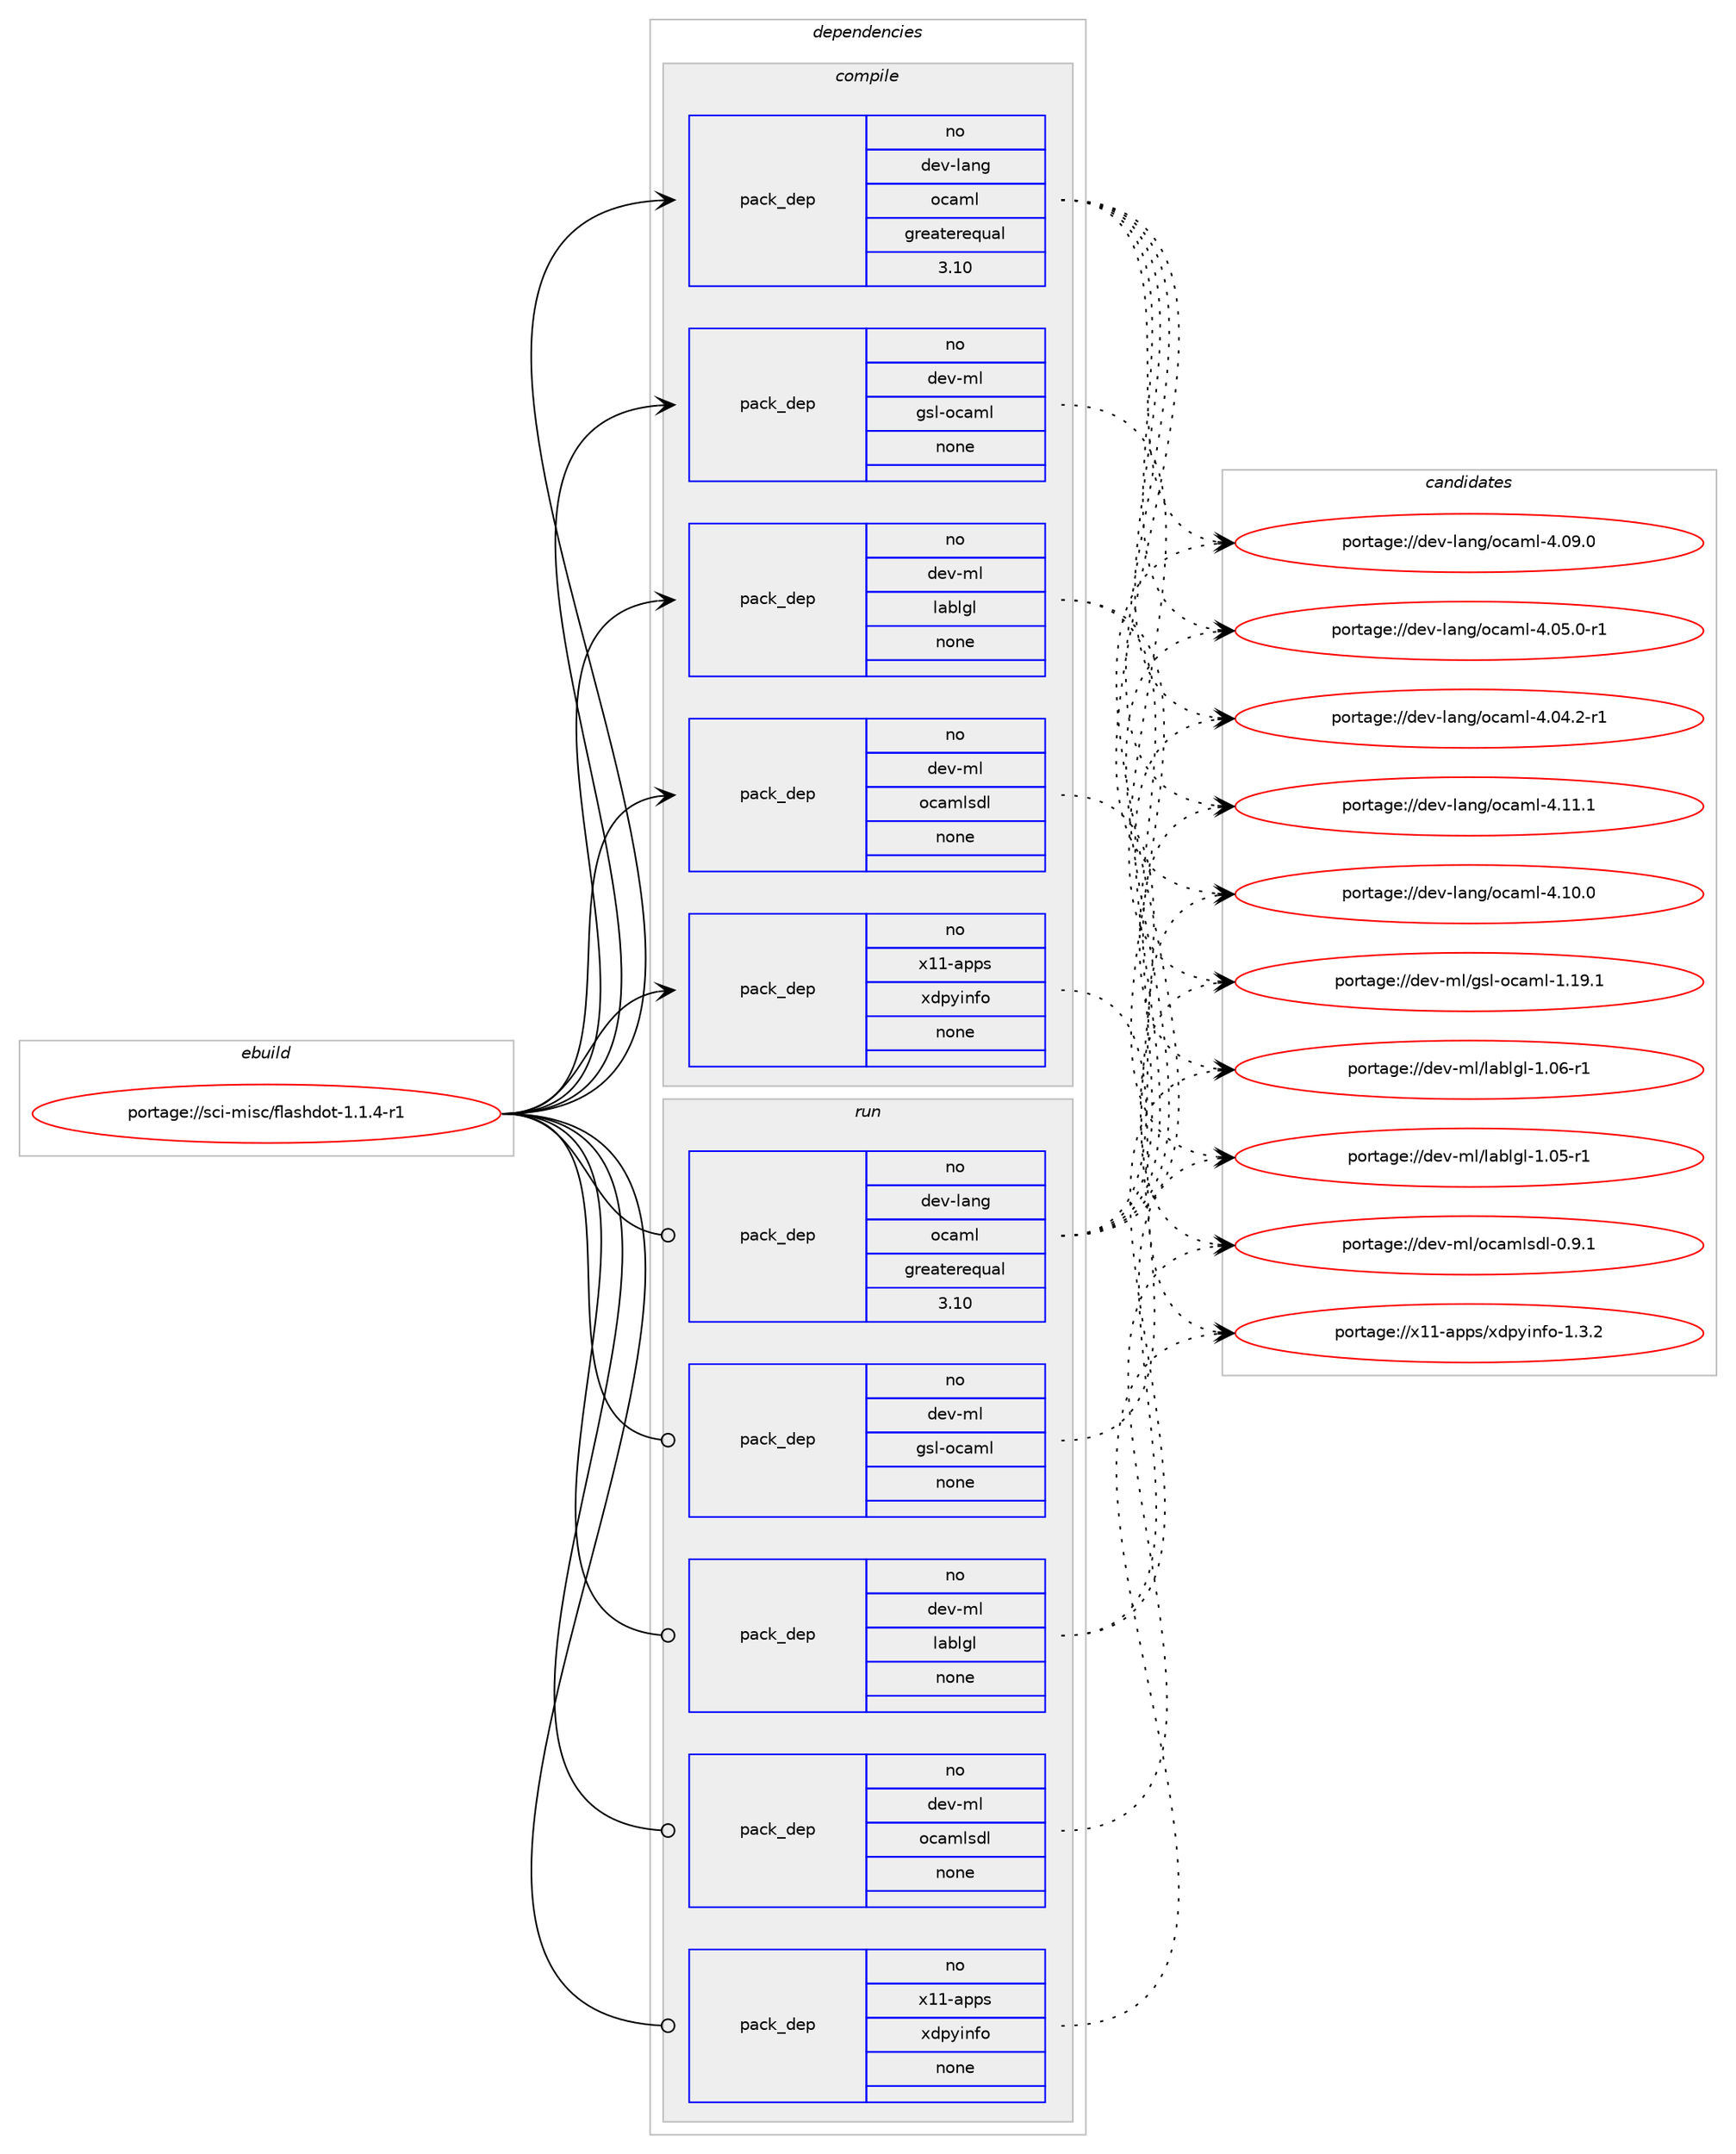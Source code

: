 digraph prolog {

# *************
# Graph options
# *************

newrank=true;
concentrate=true;
compound=true;
graph [rankdir=LR,fontname=Helvetica,fontsize=10,ranksep=1.5];#, ranksep=2.5, nodesep=0.2];
edge  [arrowhead=vee];
node  [fontname=Helvetica,fontsize=10];

# **********
# The ebuild
# **********

subgraph cluster_leftcol {
color=gray;
rank=same;
label=<<i>ebuild</i>>;
id [label="portage://sci-misc/flashdot-1.1.4-r1", color=red, width=4, href="../sci-misc/flashdot-1.1.4-r1.svg"];
}

# ****************
# The dependencies
# ****************

subgraph cluster_midcol {
color=gray;
label=<<i>dependencies</i>>;
subgraph cluster_compile {
fillcolor="#eeeeee";
style=filled;
label=<<i>compile</i>>;
subgraph pack1878 {
dependency2228 [label=<<TABLE BORDER="0" CELLBORDER="1" CELLSPACING="0" CELLPADDING="4" WIDTH="220"><TR><TD ROWSPAN="6" CELLPADDING="30">pack_dep</TD></TR><TR><TD WIDTH="110">no</TD></TR><TR><TD>dev-lang</TD></TR><TR><TD>ocaml</TD></TR><TR><TD>greaterequal</TD></TR><TR><TD>3.10</TD></TR></TABLE>>, shape=none, color=blue];
}
id:e -> dependency2228:w [weight=20,style="solid",arrowhead="vee"];
subgraph pack1879 {
dependency2229 [label=<<TABLE BORDER="0" CELLBORDER="1" CELLSPACING="0" CELLPADDING="4" WIDTH="220"><TR><TD ROWSPAN="6" CELLPADDING="30">pack_dep</TD></TR><TR><TD WIDTH="110">no</TD></TR><TR><TD>dev-ml</TD></TR><TR><TD>gsl-ocaml</TD></TR><TR><TD>none</TD></TR><TR><TD></TD></TR></TABLE>>, shape=none, color=blue];
}
id:e -> dependency2229:w [weight=20,style="solid",arrowhead="vee"];
subgraph pack1880 {
dependency2230 [label=<<TABLE BORDER="0" CELLBORDER="1" CELLSPACING="0" CELLPADDING="4" WIDTH="220"><TR><TD ROWSPAN="6" CELLPADDING="30">pack_dep</TD></TR><TR><TD WIDTH="110">no</TD></TR><TR><TD>dev-ml</TD></TR><TR><TD>lablgl</TD></TR><TR><TD>none</TD></TR><TR><TD></TD></TR></TABLE>>, shape=none, color=blue];
}
id:e -> dependency2230:w [weight=20,style="solid",arrowhead="vee"];
subgraph pack1881 {
dependency2231 [label=<<TABLE BORDER="0" CELLBORDER="1" CELLSPACING="0" CELLPADDING="4" WIDTH="220"><TR><TD ROWSPAN="6" CELLPADDING="30">pack_dep</TD></TR><TR><TD WIDTH="110">no</TD></TR><TR><TD>dev-ml</TD></TR><TR><TD>ocamlsdl</TD></TR><TR><TD>none</TD></TR><TR><TD></TD></TR></TABLE>>, shape=none, color=blue];
}
id:e -> dependency2231:w [weight=20,style="solid",arrowhead="vee"];
subgraph pack1882 {
dependency2232 [label=<<TABLE BORDER="0" CELLBORDER="1" CELLSPACING="0" CELLPADDING="4" WIDTH="220"><TR><TD ROWSPAN="6" CELLPADDING="30">pack_dep</TD></TR><TR><TD WIDTH="110">no</TD></TR><TR><TD>x11-apps</TD></TR><TR><TD>xdpyinfo</TD></TR><TR><TD>none</TD></TR><TR><TD></TD></TR></TABLE>>, shape=none, color=blue];
}
id:e -> dependency2232:w [weight=20,style="solid",arrowhead="vee"];
}
subgraph cluster_compileandrun {
fillcolor="#eeeeee";
style=filled;
label=<<i>compile and run</i>>;
}
subgraph cluster_run {
fillcolor="#eeeeee";
style=filled;
label=<<i>run</i>>;
subgraph pack1883 {
dependency2233 [label=<<TABLE BORDER="0" CELLBORDER="1" CELLSPACING="0" CELLPADDING="4" WIDTH="220"><TR><TD ROWSPAN="6" CELLPADDING="30">pack_dep</TD></TR><TR><TD WIDTH="110">no</TD></TR><TR><TD>dev-lang</TD></TR><TR><TD>ocaml</TD></TR><TR><TD>greaterequal</TD></TR><TR><TD>3.10</TD></TR></TABLE>>, shape=none, color=blue];
}
id:e -> dependency2233:w [weight=20,style="solid",arrowhead="odot"];
subgraph pack1884 {
dependency2234 [label=<<TABLE BORDER="0" CELLBORDER="1" CELLSPACING="0" CELLPADDING="4" WIDTH="220"><TR><TD ROWSPAN="6" CELLPADDING="30">pack_dep</TD></TR><TR><TD WIDTH="110">no</TD></TR><TR><TD>dev-ml</TD></TR><TR><TD>gsl-ocaml</TD></TR><TR><TD>none</TD></TR><TR><TD></TD></TR></TABLE>>, shape=none, color=blue];
}
id:e -> dependency2234:w [weight=20,style="solid",arrowhead="odot"];
subgraph pack1885 {
dependency2235 [label=<<TABLE BORDER="0" CELLBORDER="1" CELLSPACING="0" CELLPADDING="4" WIDTH="220"><TR><TD ROWSPAN="6" CELLPADDING="30">pack_dep</TD></TR><TR><TD WIDTH="110">no</TD></TR><TR><TD>dev-ml</TD></TR><TR><TD>lablgl</TD></TR><TR><TD>none</TD></TR><TR><TD></TD></TR></TABLE>>, shape=none, color=blue];
}
id:e -> dependency2235:w [weight=20,style="solid",arrowhead="odot"];
subgraph pack1886 {
dependency2236 [label=<<TABLE BORDER="0" CELLBORDER="1" CELLSPACING="0" CELLPADDING="4" WIDTH="220"><TR><TD ROWSPAN="6" CELLPADDING="30">pack_dep</TD></TR><TR><TD WIDTH="110">no</TD></TR><TR><TD>dev-ml</TD></TR><TR><TD>ocamlsdl</TD></TR><TR><TD>none</TD></TR><TR><TD></TD></TR></TABLE>>, shape=none, color=blue];
}
id:e -> dependency2236:w [weight=20,style="solid",arrowhead="odot"];
subgraph pack1887 {
dependency2237 [label=<<TABLE BORDER="0" CELLBORDER="1" CELLSPACING="0" CELLPADDING="4" WIDTH="220"><TR><TD ROWSPAN="6" CELLPADDING="30">pack_dep</TD></TR><TR><TD WIDTH="110">no</TD></TR><TR><TD>x11-apps</TD></TR><TR><TD>xdpyinfo</TD></TR><TR><TD>none</TD></TR><TR><TD></TD></TR></TABLE>>, shape=none, color=blue];
}
id:e -> dependency2237:w [weight=20,style="solid",arrowhead="odot"];
}
}

# **************
# The candidates
# **************

subgraph cluster_choices {
rank=same;
color=gray;
label=<<i>candidates</i>>;

subgraph choice1878 {
color=black;
nodesep=1;
choice100101118451089711010347111999710910845524649494649 [label="portage://dev-lang/ocaml-4.11.1", color=red, width=4,href="../dev-lang/ocaml-4.11.1.svg"];
choice100101118451089711010347111999710910845524649484648 [label="portage://dev-lang/ocaml-4.10.0", color=red, width=4,href="../dev-lang/ocaml-4.10.0.svg"];
choice100101118451089711010347111999710910845524648574648 [label="portage://dev-lang/ocaml-4.09.0", color=red, width=4,href="../dev-lang/ocaml-4.09.0.svg"];
choice1001011184510897110103471119997109108455246485346484511449 [label="portage://dev-lang/ocaml-4.05.0-r1", color=red, width=4,href="../dev-lang/ocaml-4.05.0-r1.svg"];
choice1001011184510897110103471119997109108455246485246504511449 [label="portage://dev-lang/ocaml-4.04.2-r1", color=red, width=4,href="../dev-lang/ocaml-4.04.2-r1.svg"];
dependency2228:e -> choice100101118451089711010347111999710910845524649494649:w [style=dotted,weight="100"];
dependency2228:e -> choice100101118451089711010347111999710910845524649484648:w [style=dotted,weight="100"];
dependency2228:e -> choice100101118451089711010347111999710910845524648574648:w [style=dotted,weight="100"];
dependency2228:e -> choice1001011184510897110103471119997109108455246485346484511449:w [style=dotted,weight="100"];
dependency2228:e -> choice1001011184510897110103471119997109108455246485246504511449:w [style=dotted,weight="100"];
}
subgraph choice1879 {
color=black;
nodesep=1;
choice100101118451091084710311510845111999710910845494649574649 [label="portage://dev-ml/gsl-ocaml-1.19.1", color=red, width=4,href="../dev-ml/gsl-ocaml-1.19.1.svg"];
dependency2229:e -> choice100101118451091084710311510845111999710910845494649574649:w [style=dotted,weight="100"];
}
subgraph choice1880 {
color=black;
nodesep=1;
choice1001011184510910847108979810810310845494648544511449 [label="portage://dev-ml/lablgl-1.06-r1", color=red, width=4,href="../dev-ml/lablgl-1.06-r1.svg"];
choice1001011184510910847108979810810310845494648534511449 [label="portage://dev-ml/lablgl-1.05-r1", color=red, width=4,href="../dev-ml/lablgl-1.05-r1.svg"];
dependency2230:e -> choice1001011184510910847108979810810310845494648544511449:w [style=dotted,weight="100"];
dependency2230:e -> choice1001011184510910847108979810810310845494648534511449:w [style=dotted,weight="100"];
}
subgraph choice1881 {
color=black;
nodesep=1;
choice10010111845109108471119997109108115100108454846574649 [label="portage://dev-ml/ocamlsdl-0.9.1", color=red, width=4,href="../dev-ml/ocamlsdl-0.9.1.svg"];
dependency2231:e -> choice10010111845109108471119997109108115100108454846574649:w [style=dotted,weight="100"];
}
subgraph choice1882 {
color=black;
nodesep=1;
choice1204949459711211211547120100112121105110102111454946514650 [label="portage://x11-apps/xdpyinfo-1.3.2", color=red, width=4,href="../x11-apps/xdpyinfo-1.3.2.svg"];
dependency2232:e -> choice1204949459711211211547120100112121105110102111454946514650:w [style=dotted,weight="100"];
}
subgraph choice1883 {
color=black;
nodesep=1;
choice100101118451089711010347111999710910845524649494649 [label="portage://dev-lang/ocaml-4.11.1", color=red, width=4,href="../dev-lang/ocaml-4.11.1.svg"];
choice100101118451089711010347111999710910845524649484648 [label="portage://dev-lang/ocaml-4.10.0", color=red, width=4,href="../dev-lang/ocaml-4.10.0.svg"];
choice100101118451089711010347111999710910845524648574648 [label="portage://dev-lang/ocaml-4.09.0", color=red, width=4,href="../dev-lang/ocaml-4.09.0.svg"];
choice1001011184510897110103471119997109108455246485346484511449 [label="portage://dev-lang/ocaml-4.05.0-r1", color=red, width=4,href="../dev-lang/ocaml-4.05.0-r1.svg"];
choice1001011184510897110103471119997109108455246485246504511449 [label="portage://dev-lang/ocaml-4.04.2-r1", color=red, width=4,href="../dev-lang/ocaml-4.04.2-r1.svg"];
dependency2233:e -> choice100101118451089711010347111999710910845524649494649:w [style=dotted,weight="100"];
dependency2233:e -> choice100101118451089711010347111999710910845524649484648:w [style=dotted,weight="100"];
dependency2233:e -> choice100101118451089711010347111999710910845524648574648:w [style=dotted,weight="100"];
dependency2233:e -> choice1001011184510897110103471119997109108455246485346484511449:w [style=dotted,weight="100"];
dependency2233:e -> choice1001011184510897110103471119997109108455246485246504511449:w [style=dotted,weight="100"];
}
subgraph choice1884 {
color=black;
nodesep=1;
choice100101118451091084710311510845111999710910845494649574649 [label="portage://dev-ml/gsl-ocaml-1.19.1", color=red, width=4,href="../dev-ml/gsl-ocaml-1.19.1.svg"];
dependency2234:e -> choice100101118451091084710311510845111999710910845494649574649:w [style=dotted,weight="100"];
}
subgraph choice1885 {
color=black;
nodesep=1;
choice1001011184510910847108979810810310845494648544511449 [label="portage://dev-ml/lablgl-1.06-r1", color=red, width=4,href="../dev-ml/lablgl-1.06-r1.svg"];
choice1001011184510910847108979810810310845494648534511449 [label="portage://dev-ml/lablgl-1.05-r1", color=red, width=4,href="../dev-ml/lablgl-1.05-r1.svg"];
dependency2235:e -> choice1001011184510910847108979810810310845494648544511449:w [style=dotted,weight="100"];
dependency2235:e -> choice1001011184510910847108979810810310845494648534511449:w [style=dotted,weight="100"];
}
subgraph choice1886 {
color=black;
nodesep=1;
choice10010111845109108471119997109108115100108454846574649 [label="portage://dev-ml/ocamlsdl-0.9.1", color=red, width=4,href="../dev-ml/ocamlsdl-0.9.1.svg"];
dependency2236:e -> choice10010111845109108471119997109108115100108454846574649:w [style=dotted,weight="100"];
}
subgraph choice1887 {
color=black;
nodesep=1;
choice1204949459711211211547120100112121105110102111454946514650 [label="portage://x11-apps/xdpyinfo-1.3.2", color=red, width=4,href="../x11-apps/xdpyinfo-1.3.2.svg"];
dependency2237:e -> choice1204949459711211211547120100112121105110102111454946514650:w [style=dotted,weight="100"];
}
}

}
